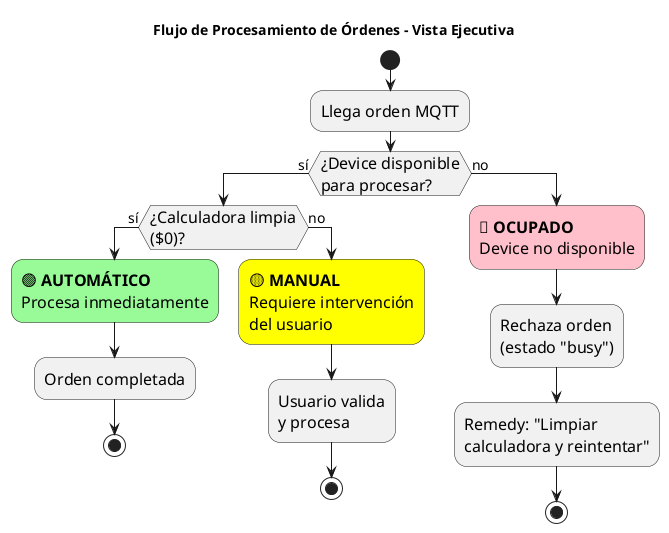 @startuml
title Flujo de Procesamiento de Órdenes - Vista Ejecutiva

skinparam shadowing false
skinparam DefaultFontSize 16
skinparam ArrowFontSize 14
skinparam BackgroundColor white

start
:Llega orden MQTT;

if (¿Device disponible\npara procesar?) then (sí)
  if (¿Calculadora limpia\n($0)?) then (sí)
    #palegreen:🟢 **AUTOMÁTICO**\nProcesa inmediatamente;
    :Orden completada;
    stop
  else (no)
    #yellow:🟡 **MANUAL**\nRequiere intervención\ndel usuario;
    :Usuario valida\ny procesa;
    stop
  endif
else (no)
  #pink:🔴 **OCUPADO**\nDevice no disponible;
  :Rechaza orden\n(estado "busy");
  :Remedy: "Limpiar\ncalculadora y reintentar";
  stop
endif

@enduml 
